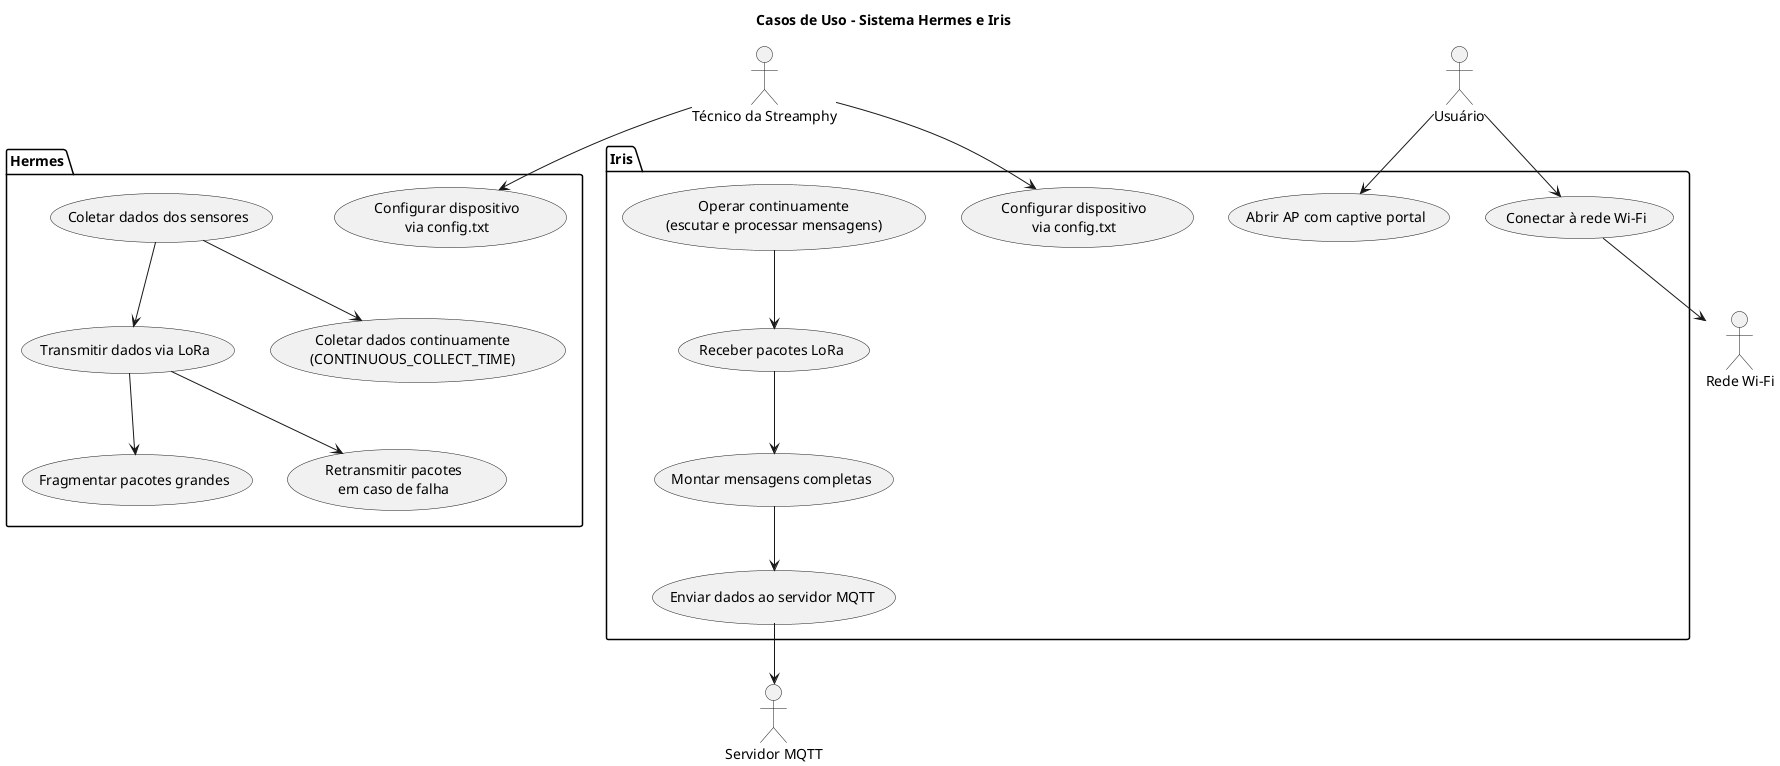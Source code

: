 @startuml
title Casos de Uso - Sistema Hermes e Iris

actor "Técnico da Streamphy" as Technician
actor "Usuário" as User
actor "Servidor MQTT" as MQTT
actor "Rede Wi-Fi" as WiFi

package Hermes {
  usecase "Configurar dispositivo\nvia config.txt" as UC1
  usecase "Coletar dados dos sensores" as UC2
  usecase "Transmitir dados via LoRa" as UC3
  usecase "Fragmentar pacotes grandes" as UC4
  usecase "Retransmitir pacotes\nem caso de falha" as UC5
  usecase "Coletar dados continuamente\n(CONTINUOUS_COLLECT_TIME)" as UC6
}

package Iris {
  usecase "Configurar dispositivo\nvia config.txt" as UC7
  usecase "Conectar à rede Wi-Fi" as UC8
  usecase "Abrir AP com captive portal" as UC9
  usecase "Receber pacotes LoRa" as UC10
  usecase "Montar mensagens completas" as UC11
  usecase "Enviar dados ao servidor MQTT" as UC12
  usecase "Operar continuamente\n(escutar e processar mensagens)" as UC13
}

Technician --> UC1
Technician --> UC7
User --> UC8
User --> UC9
UC2 --> UC3
UC3 --> UC4
UC3 --> UC5
UC2 --> UC6
UC10 --> UC11
UC11 --> UC12
UC8 --> WiFi
UC12 --> MQTT
UC13 --> UC10
@enduml

